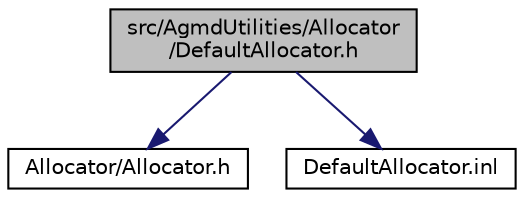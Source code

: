 digraph "src/AgmdUtilities/Allocator/DefaultAllocator.h"
{
  edge [fontname="Helvetica",fontsize="10",labelfontname="Helvetica",labelfontsize="10"];
  node [fontname="Helvetica",fontsize="10",shape=record];
  Node1 [label="src/AgmdUtilities/Allocator\l/DefaultAllocator.h",height=0.2,width=0.4,color="black", fillcolor="grey75", style="filled" fontcolor="black"];
  Node1 -> Node2 [color="midnightblue",fontsize="10",style="solid",fontname="Helvetica"];
  Node2 [label="Allocator/Allocator.h",height=0.2,width=0.4,color="black", fillcolor="white", style="filled",URL="$_allocator_8h.html"];
  Node1 -> Node3 [color="midnightblue",fontsize="10",style="solid",fontname="Helvetica"];
  Node3 [label="DefaultAllocator.inl",height=0.2,width=0.4,color="black", fillcolor="white", style="filled",URL="$_default_allocator_8inl.html"];
}
